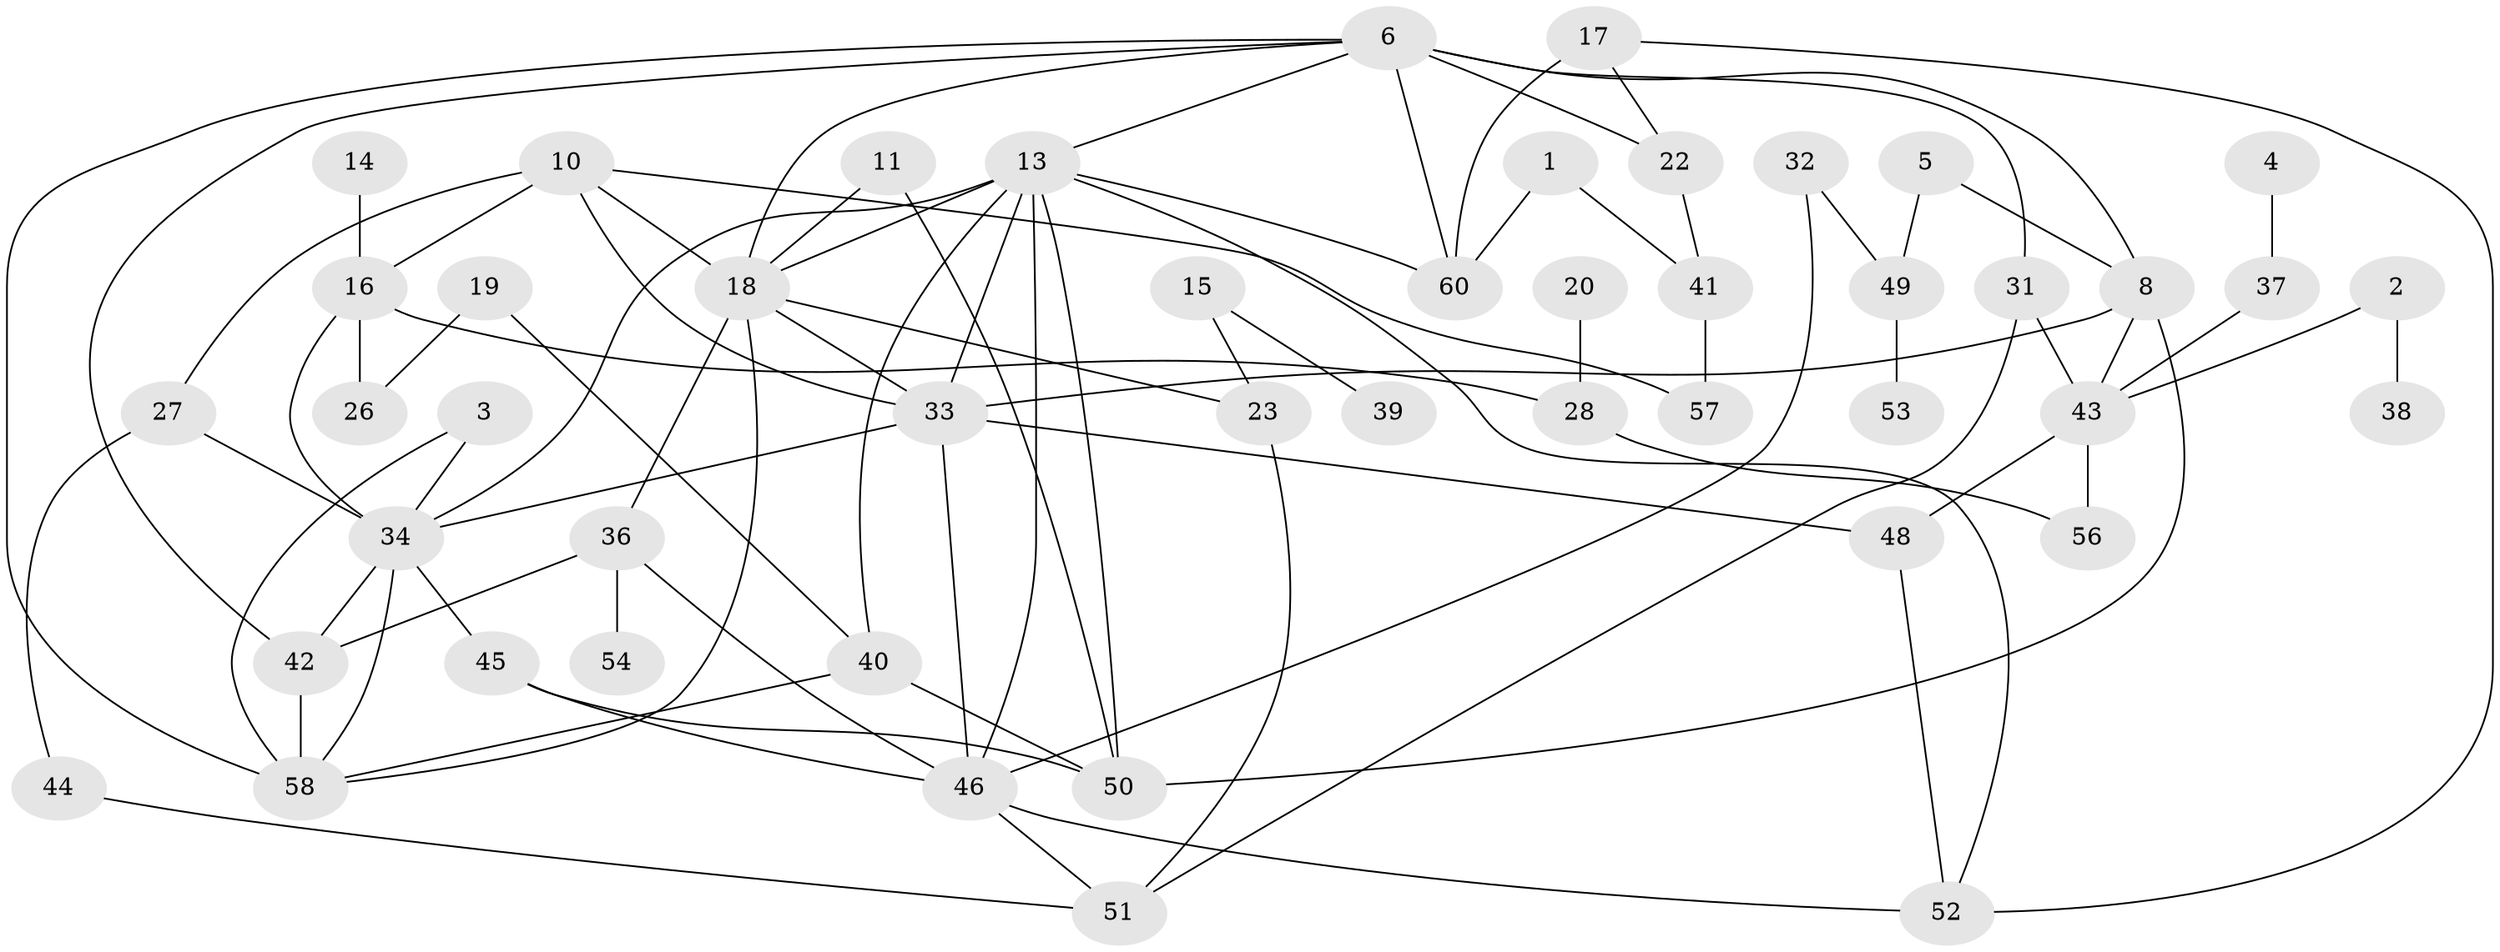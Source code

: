 // original degree distribution, {2: 0.23529411764705882, 5: 0.06722689075630252, 4: 0.12605042016806722, 3: 0.25210084033613445, 1: 0.17647058823529413, 9: 0.008403361344537815, 0: 0.10084033613445378, 6: 0.025210084033613446, 10: 0.008403361344537815}
// Generated by graph-tools (version 1.1) at 2025/00/03/09/25 03:00:39]
// undirected, 48 vertices, 83 edges
graph export_dot {
graph [start="1"]
  node [color=gray90,style=filled];
  1;
  2;
  3;
  4;
  5;
  6;
  8;
  10;
  11;
  13;
  14;
  15;
  16;
  17;
  18;
  19;
  20;
  22;
  23;
  26;
  27;
  28;
  31;
  32;
  33;
  34;
  36;
  37;
  38;
  39;
  40;
  41;
  42;
  43;
  44;
  45;
  46;
  48;
  49;
  50;
  51;
  52;
  53;
  54;
  56;
  57;
  58;
  60;
  1 -- 41 [weight=1.0];
  1 -- 60 [weight=1.0];
  2 -- 38 [weight=1.0];
  2 -- 43 [weight=1.0];
  3 -- 34 [weight=1.0];
  3 -- 58 [weight=1.0];
  4 -- 37 [weight=1.0];
  5 -- 8 [weight=1.0];
  5 -- 49 [weight=1.0];
  6 -- 8 [weight=1.0];
  6 -- 13 [weight=1.0];
  6 -- 18 [weight=1.0];
  6 -- 22 [weight=1.0];
  6 -- 31 [weight=1.0];
  6 -- 42 [weight=1.0];
  6 -- 58 [weight=1.0];
  6 -- 60 [weight=2.0];
  8 -- 33 [weight=1.0];
  8 -- 43 [weight=1.0];
  8 -- 50 [weight=1.0];
  10 -- 16 [weight=2.0];
  10 -- 18 [weight=1.0];
  10 -- 27 [weight=1.0];
  10 -- 33 [weight=1.0];
  10 -- 57 [weight=1.0];
  11 -- 18 [weight=1.0];
  11 -- 50 [weight=1.0];
  13 -- 18 [weight=1.0];
  13 -- 33 [weight=2.0];
  13 -- 34 [weight=1.0];
  13 -- 40 [weight=1.0];
  13 -- 46 [weight=1.0];
  13 -- 50 [weight=1.0];
  13 -- 52 [weight=1.0];
  13 -- 60 [weight=1.0];
  14 -- 16 [weight=1.0];
  15 -- 23 [weight=1.0];
  15 -- 39 [weight=1.0];
  16 -- 26 [weight=1.0];
  16 -- 28 [weight=2.0];
  16 -- 34 [weight=2.0];
  17 -- 22 [weight=1.0];
  17 -- 52 [weight=1.0];
  17 -- 60 [weight=2.0];
  18 -- 23 [weight=1.0];
  18 -- 33 [weight=1.0];
  18 -- 36 [weight=1.0];
  18 -- 58 [weight=1.0];
  19 -- 26 [weight=1.0];
  19 -- 40 [weight=1.0];
  20 -- 28 [weight=1.0];
  22 -- 41 [weight=1.0];
  23 -- 51 [weight=1.0];
  27 -- 34 [weight=1.0];
  27 -- 44 [weight=1.0];
  28 -- 56 [weight=1.0];
  31 -- 43 [weight=1.0];
  31 -- 51 [weight=1.0];
  32 -- 46 [weight=1.0];
  32 -- 49 [weight=1.0];
  33 -- 34 [weight=1.0];
  33 -- 46 [weight=3.0];
  33 -- 48 [weight=1.0];
  34 -- 42 [weight=1.0];
  34 -- 45 [weight=1.0];
  34 -- 58 [weight=1.0];
  36 -- 42 [weight=1.0];
  36 -- 46 [weight=1.0];
  36 -- 54 [weight=1.0];
  37 -- 43 [weight=1.0];
  40 -- 50 [weight=1.0];
  40 -- 58 [weight=1.0];
  41 -- 57 [weight=1.0];
  42 -- 58 [weight=2.0];
  43 -- 48 [weight=1.0];
  43 -- 56 [weight=1.0];
  44 -- 51 [weight=1.0];
  45 -- 46 [weight=1.0];
  45 -- 50 [weight=1.0];
  46 -- 51 [weight=1.0];
  46 -- 52 [weight=1.0];
  48 -- 52 [weight=1.0];
  49 -- 53 [weight=1.0];
}

